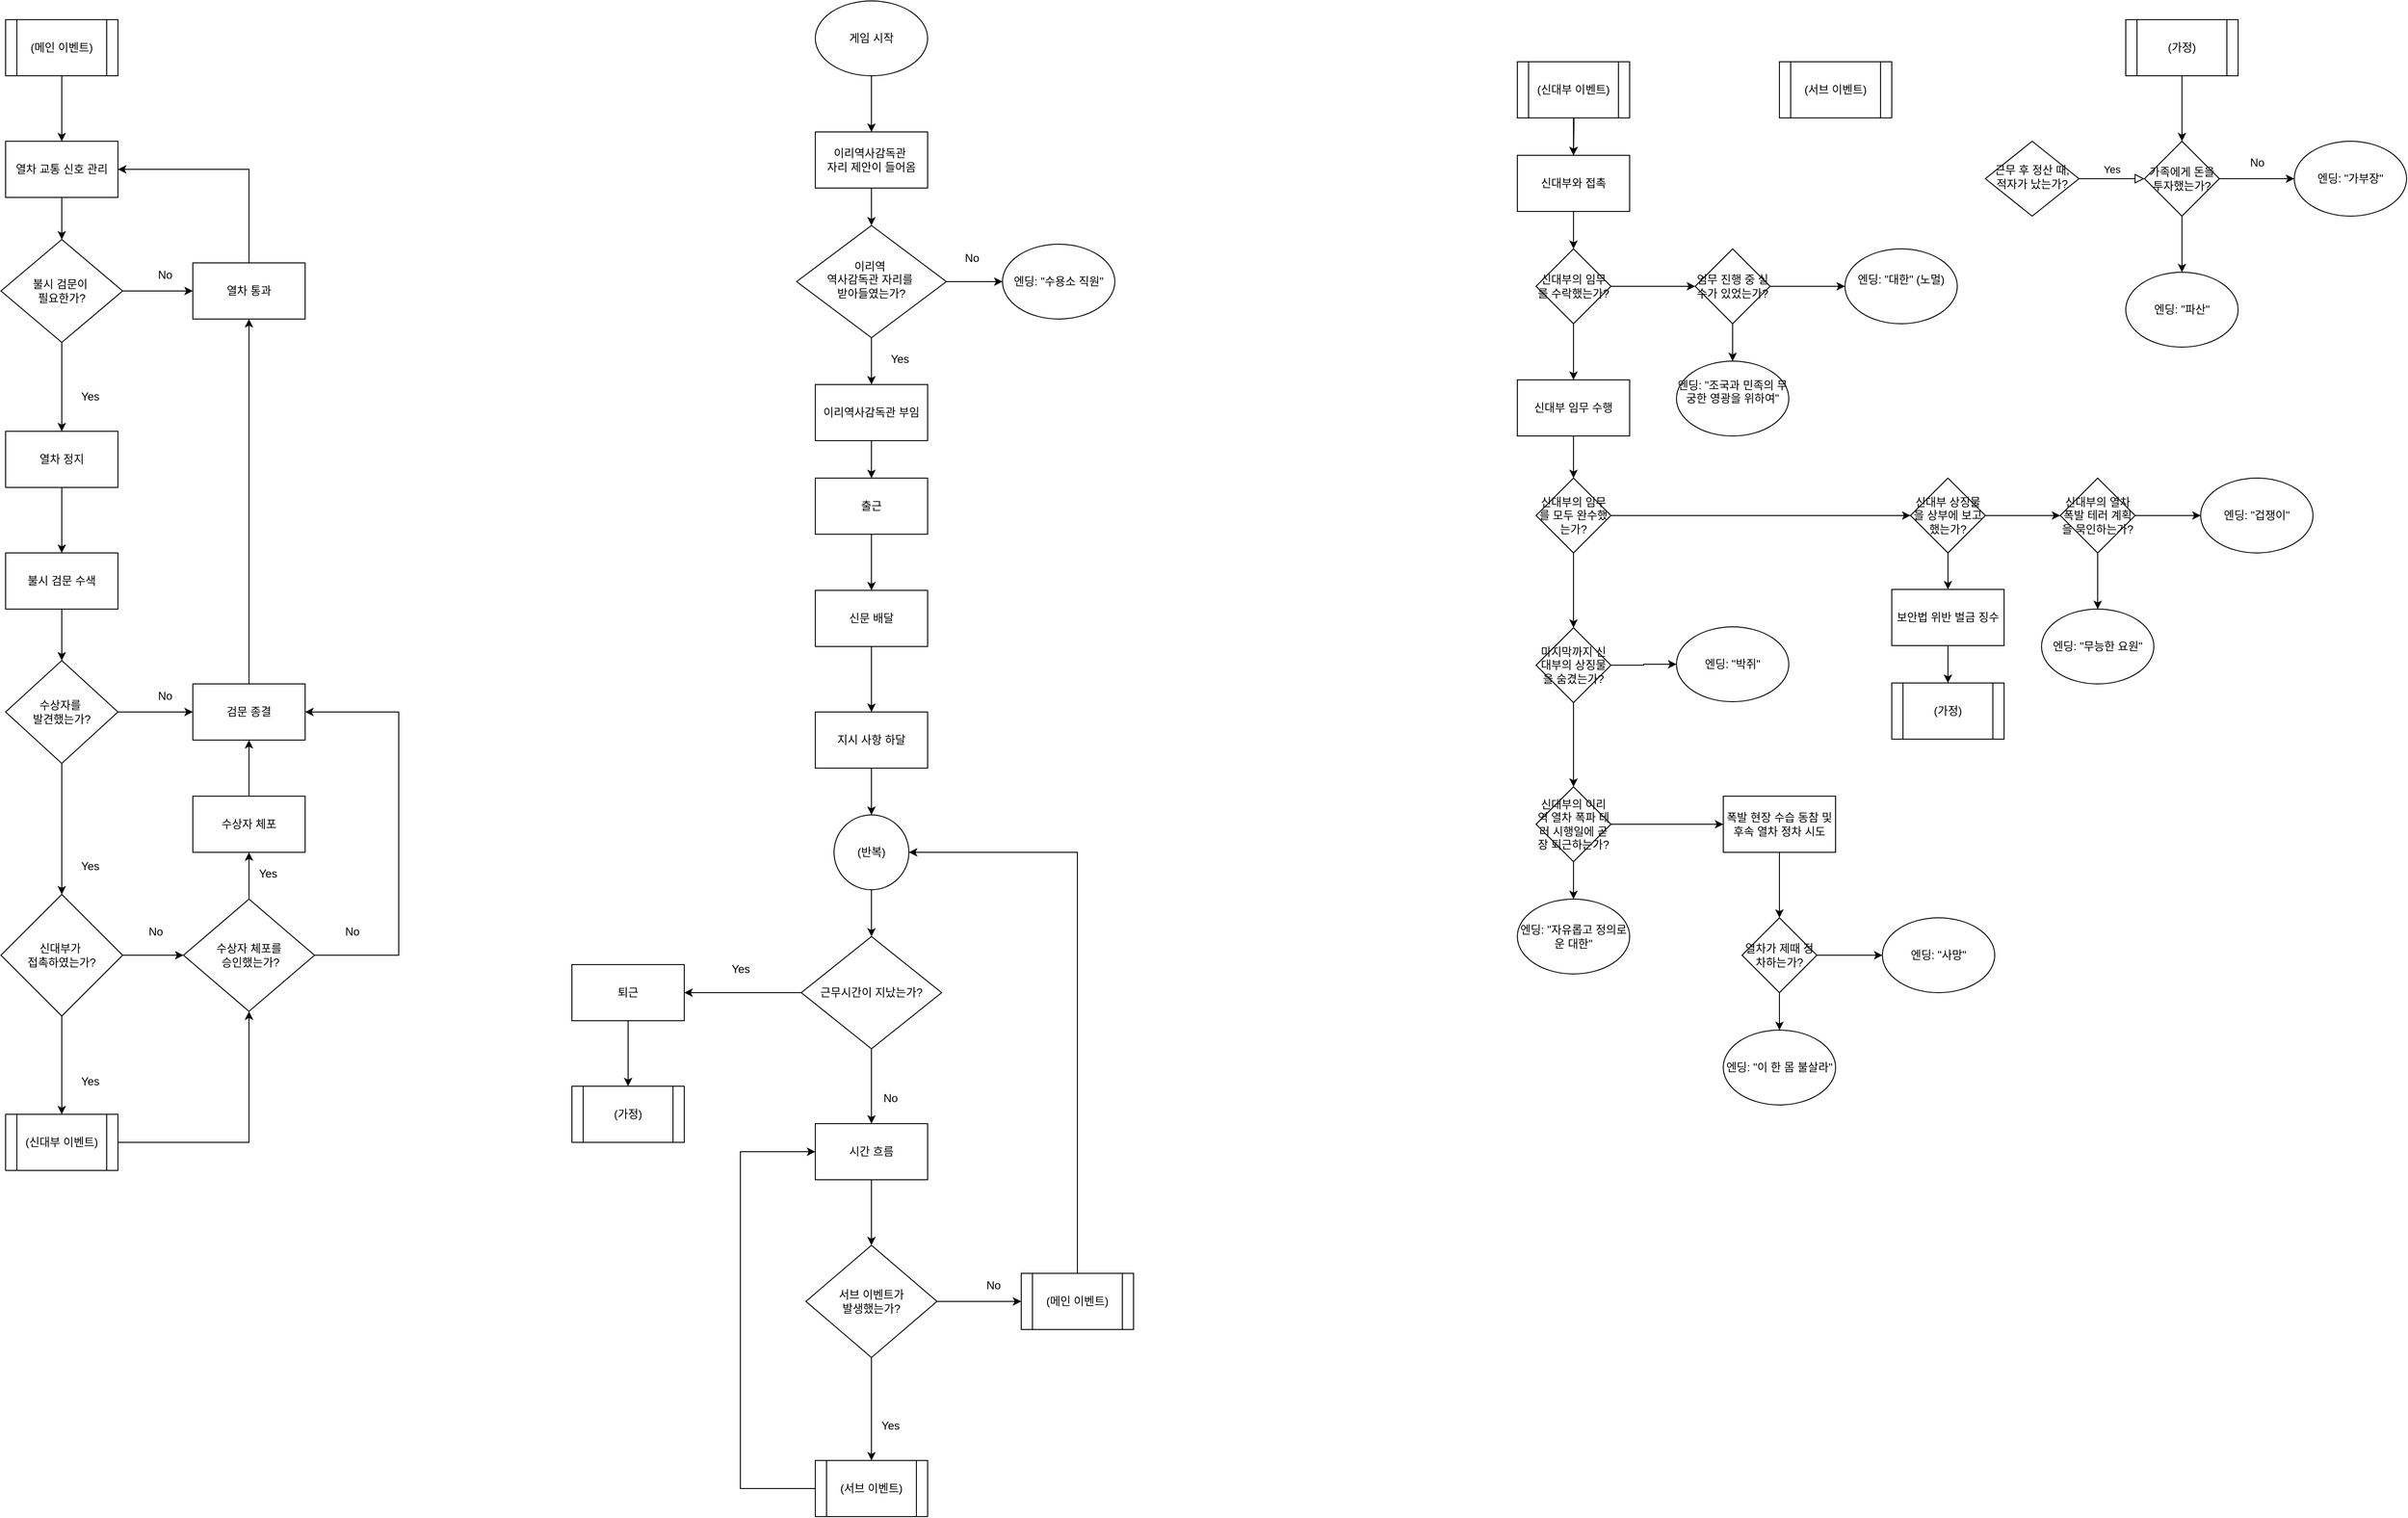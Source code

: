 <mxfile version="24.7.17">
  <diagram id="C5RBs43oDa-KdzZeNtuy" name="Page-1">
    <mxGraphModel dx="3728" dy="836" grid="1" gridSize="10" guides="1" tooltips="1" connect="1" arrows="1" fold="1" page="1" pageScale="1" pageWidth="827" pageHeight="1169" math="0" shadow="0">
      <root>
        <mxCell id="WIyWlLk6GJQsqaUBKTNV-0" />
        <mxCell id="WIyWlLk6GJQsqaUBKTNV-1" parent="WIyWlLk6GJQsqaUBKTNV-0" />
        <mxCell id="WIyWlLk6GJQsqaUBKTNV-9" value="Yes" style="edgeStyle=orthogonalEdgeStyle;rounded=0;html=1;jettySize=auto;orthogonalLoop=1;fontSize=11;endArrow=block;endFill=0;endSize=8;strokeWidth=1;shadow=0;labelBackgroundColor=none;entryX=0;entryY=0.5;entryDx=0;entryDy=0;" parent="WIyWlLk6GJQsqaUBKTNV-1" source="WIyWlLk6GJQsqaUBKTNV-10" target="xpAPB1XYYAG37ajHW2r_-0" edge="1">
          <mxGeometry y="10" relative="1" as="geometry">
            <mxPoint as="offset" />
            <mxPoint x="850" y="190" as="targetPoint" />
          </mxGeometry>
        </mxCell>
        <mxCell id="WIyWlLk6GJQsqaUBKTNV-10" value="근무 후 정산 때, 적자가 났는가?" style="rhombus;whiteSpace=wrap;html=1;shadow=0;fontFamily=Helvetica;fontSize=12;align=center;strokeWidth=1;spacing=6;spacingTop=-4;" parent="WIyWlLk6GJQsqaUBKTNV-1" vertex="1">
          <mxGeometry x="690" y="150" width="100" height="80" as="geometry" />
        </mxCell>
        <mxCell id="xpAPB1XYYAG37ajHW2r_-3" style="edgeStyle=orthogonalEdgeStyle;rounded=0;orthogonalLoop=1;jettySize=auto;html=1;exitX=1;exitY=0.5;exitDx=0;exitDy=0;" parent="WIyWlLk6GJQsqaUBKTNV-1" source="xpAPB1XYYAG37ajHW2r_-0" edge="1">
          <mxGeometry relative="1" as="geometry">
            <mxPoint x="1020" y="190" as="targetPoint" />
          </mxGeometry>
        </mxCell>
        <mxCell id="xpAPB1XYYAG37ajHW2r_-12" style="edgeStyle=orthogonalEdgeStyle;rounded=0;orthogonalLoop=1;jettySize=auto;html=1;exitX=0.5;exitY=1;exitDx=0;exitDy=0;entryX=0.5;entryY=0;entryDx=0;entryDy=0;" parent="WIyWlLk6GJQsqaUBKTNV-1" source="xpAPB1XYYAG37ajHW2r_-0" edge="1">
          <mxGeometry relative="1" as="geometry">
            <mxPoint x="900" y="290" as="targetPoint" />
          </mxGeometry>
        </mxCell>
        <mxCell id="xpAPB1XYYAG37ajHW2r_-0" value="&lt;div&gt;가족에게 돈을 투자했는가?&lt;/div&gt;" style="rhombus;whiteSpace=wrap;html=1;" parent="WIyWlLk6GJQsqaUBKTNV-1" vertex="1">
          <mxGeometry x="860" y="150" width="80" height="80" as="geometry" />
        </mxCell>
        <mxCell id="xpAPB1XYYAG37ajHW2r_-4" value="No" style="text;html=1;align=center;verticalAlign=middle;resizable=0;points=[];autosize=1;strokeColor=none;fillColor=none;" parent="WIyWlLk6GJQsqaUBKTNV-1" vertex="1">
          <mxGeometry x="960" y="158" width="40" height="30" as="geometry" />
        </mxCell>
        <mxCell id="xpAPB1XYYAG37ajHW2r_-126" value="" style="edgeStyle=orthogonalEdgeStyle;rounded=0;orthogonalLoop=1;jettySize=auto;html=1;" parent="WIyWlLk6GJQsqaUBKTNV-1" source="xpAPB1XYYAG37ajHW2r_-9" target="xpAPB1XYYAG37ajHW2r_-66" edge="1">
          <mxGeometry relative="1" as="geometry" />
        </mxCell>
        <mxCell id="xpAPB1XYYAG37ajHW2r_-9" value="게임 시작" style="ellipse;whiteSpace=wrap;html=1;" parent="WIyWlLk6GJQsqaUBKTNV-1" vertex="1">
          <mxGeometry x="-560" width="120" height="80" as="geometry" />
        </mxCell>
        <mxCell id="xpAPB1XYYAG37ajHW2r_-57" value="엔딩: &quot;파산&quot;" style="ellipse;whiteSpace=wrap;html=1;" parent="WIyWlLk6GJQsqaUBKTNV-1" vertex="1">
          <mxGeometry x="840" y="290" width="120" height="80" as="geometry" />
        </mxCell>
        <mxCell id="xpAPB1XYYAG37ajHW2r_-58" value="엔딩: &quot;가부장&quot;" style="ellipse;whiteSpace=wrap;html=1;" parent="WIyWlLk6GJQsqaUBKTNV-1" vertex="1">
          <mxGeometry x="1020" y="150" width="120" height="80" as="geometry" />
        </mxCell>
        <mxCell id="xpAPB1XYYAG37ajHW2r_-71" value="" style="edgeStyle=orthogonalEdgeStyle;rounded=0;orthogonalLoop=1;jettySize=auto;html=1;" parent="WIyWlLk6GJQsqaUBKTNV-1" source="xpAPB1XYYAG37ajHW2r_-66" target="xpAPB1XYYAG37ajHW2r_-68" edge="1">
          <mxGeometry relative="1" as="geometry" />
        </mxCell>
        <mxCell id="xpAPB1XYYAG37ajHW2r_-66" value="&lt;div&gt;이리역사감독관&amp;nbsp;&lt;/div&gt;&lt;div&gt;자리 제안이 들어옴&lt;/div&gt;" style="rounded=0;whiteSpace=wrap;html=1;" parent="WIyWlLk6GJQsqaUBKTNV-1" vertex="1">
          <mxGeometry x="-560" y="140" width="120" height="60" as="geometry" />
        </mxCell>
        <mxCell id="xpAPB1XYYAG37ajHW2r_-131" value="" style="edgeStyle=orthogonalEdgeStyle;rounded=0;orthogonalLoop=1;jettySize=auto;html=1;" parent="WIyWlLk6GJQsqaUBKTNV-1" source="xpAPB1XYYAG37ajHW2r_-67" target="xpAPB1XYYAG37ajHW2r_-130" edge="1">
          <mxGeometry relative="1" as="geometry" />
        </mxCell>
        <mxCell id="xpAPB1XYYAG37ajHW2r_-67" value="이리역사감독관 부임" style="rounded=0;whiteSpace=wrap;html=1;" parent="WIyWlLk6GJQsqaUBKTNV-1" vertex="1">
          <mxGeometry x="-560" y="410" width="120" height="60" as="geometry" />
        </mxCell>
        <mxCell id="xpAPB1XYYAG37ajHW2r_-70" value="" style="edgeStyle=orthogonalEdgeStyle;rounded=0;orthogonalLoop=1;jettySize=auto;html=1;" parent="WIyWlLk6GJQsqaUBKTNV-1" source="xpAPB1XYYAG37ajHW2r_-68" target="xpAPB1XYYAG37ajHW2r_-67" edge="1">
          <mxGeometry relative="1" as="geometry" />
        </mxCell>
        <mxCell id="xpAPB1XYYAG37ajHW2r_-72" value="" style="edgeStyle=orthogonalEdgeStyle;rounded=0;orthogonalLoop=1;jettySize=auto;html=1;" parent="WIyWlLk6GJQsqaUBKTNV-1" source="xpAPB1XYYAG37ajHW2r_-68" target="xpAPB1XYYAG37ajHW2r_-69" edge="1">
          <mxGeometry relative="1" as="geometry" />
        </mxCell>
        <mxCell id="xpAPB1XYYAG37ajHW2r_-68" value="&lt;div&gt;이리역&amp;nbsp;&lt;/div&gt;&lt;div&gt;역사감독관 자리를&amp;nbsp;&lt;/div&gt;&lt;div&gt;받아들였는가?&lt;/div&gt;" style="rhombus;whiteSpace=wrap;html=1;shadow=0;fontFamily=Helvetica;fontSize=12;align=center;strokeWidth=1;spacing=6;spacingTop=-4;" parent="WIyWlLk6GJQsqaUBKTNV-1" vertex="1">
          <mxGeometry x="-580" y="240" width="160" height="120" as="geometry" />
        </mxCell>
        <mxCell id="xpAPB1XYYAG37ajHW2r_-69" value="엔딩: &quot;수용소 직원&quot;" style="ellipse;whiteSpace=wrap;html=1;" parent="WIyWlLk6GJQsqaUBKTNV-1" vertex="1">
          <mxGeometry x="-360" y="260" width="120" height="80" as="geometry" />
        </mxCell>
        <mxCell id="xpAPB1XYYAG37ajHW2r_-79" value="" style="edgeStyle=orthogonalEdgeStyle;rounded=0;orthogonalLoop=1;jettySize=auto;html=1;" parent="WIyWlLk6GJQsqaUBKTNV-1" source="xpAPB1XYYAG37ajHW2r_-73" target="xpAPB1XYYAG37ajHW2r_-78" edge="1">
          <mxGeometry relative="1" as="geometry" />
        </mxCell>
        <mxCell id="xpAPB1XYYAG37ajHW2r_-73" value="신대부와 접촉" style="rounded=0;whiteSpace=wrap;html=1;" parent="WIyWlLk6GJQsqaUBKTNV-1" vertex="1">
          <mxGeometry x="190" y="165" width="120" height="60" as="geometry" />
        </mxCell>
        <mxCell id="xpAPB1XYYAG37ajHW2r_-81" value="" style="edgeStyle=orthogonalEdgeStyle;rounded=0;orthogonalLoop=1;jettySize=auto;html=1;" parent="WIyWlLk6GJQsqaUBKTNV-1" source="xpAPB1XYYAG37ajHW2r_-78" target="xpAPB1XYYAG37ajHW2r_-80" edge="1">
          <mxGeometry relative="1" as="geometry" />
        </mxCell>
        <mxCell id="xpAPB1XYYAG37ajHW2r_-88" value="" style="edgeStyle=orthogonalEdgeStyle;rounded=0;orthogonalLoop=1;jettySize=auto;html=1;" parent="WIyWlLk6GJQsqaUBKTNV-1" source="xpAPB1XYYAG37ajHW2r_-78" target="xpAPB1XYYAG37ajHW2r_-87" edge="1">
          <mxGeometry relative="1" as="geometry" />
        </mxCell>
        <mxCell id="xpAPB1XYYAG37ajHW2r_-78" value="신대부의 임무를 수락했는가?" style="rhombus;whiteSpace=wrap;html=1;rounded=0;" parent="WIyWlLk6GJQsqaUBKTNV-1" vertex="1">
          <mxGeometry x="210" y="265" width="80" height="80" as="geometry" />
        </mxCell>
        <mxCell id="xpAPB1XYYAG37ajHW2r_-84" value="" style="edgeStyle=orthogonalEdgeStyle;rounded=0;orthogonalLoop=1;jettySize=auto;html=1;" parent="WIyWlLk6GJQsqaUBKTNV-1" source="xpAPB1XYYAG37ajHW2r_-80" target="xpAPB1XYYAG37ajHW2r_-83" edge="1">
          <mxGeometry relative="1" as="geometry" />
        </mxCell>
        <mxCell id="xpAPB1XYYAG37ajHW2r_-85" value="" style="edgeStyle=orthogonalEdgeStyle;rounded=0;orthogonalLoop=1;jettySize=auto;html=1;" parent="WIyWlLk6GJQsqaUBKTNV-1" source="xpAPB1XYYAG37ajHW2r_-80" target="xpAPB1XYYAG37ajHW2r_-82" edge="1">
          <mxGeometry relative="1" as="geometry" />
        </mxCell>
        <mxCell id="xpAPB1XYYAG37ajHW2r_-80" value="엄무 진행 중 실수가 있었는가?" style="rhombus;whiteSpace=wrap;html=1;" parent="WIyWlLk6GJQsqaUBKTNV-1" vertex="1">
          <mxGeometry x="380" y="265" width="80" height="80" as="geometry" />
        </mxCell>
        <mxCell id="xpAPB1XYYAG37ajHW2r_-82" value="&#xa;엔딩: &quot;조국과 민족의 무궁한 영광을 위하여&quot;&#xa;&#xa;" style="ellipse;whiteSpace=wrap;html=1;" parent="WIyWlLk6GJQsqaUBKTNV-1" vertex="1">
          <mxGeometry x="360" y="385" width="120" height="80" as="geometry" />
        </mxCell>
        <mxCell id="xpAPB1XYYAG37ajHW2r_-83" value="&#xa;엔딩: &quot;대한&quot; (노멀)&#xa;&#xa;" style="ellipse;whiteSpace=wrap;html=1;" parent="WIyWlLk6GJQsqaUBKTNV-1" vertex="1">
          <mxGeometry x="540" y="265" width="120" height="80" as="geometry" />
        </mxCell>
        <mxCell id="xpAPB1XYYAG37ajHW2r_-92" value="" style="edgeStyle=orthogonalEdgeStyle;rounded=0;orthogonalLoop=1;jettySize=auto;html=1;" parent="WIyWlLk6GJQsqaUBKTNV-1" source="xpAPB1XYYAG37ajHW2r_-87" target="xpAPB1XYYAG37ajHW2r_-90" edge="1">
          <mxGeometry relative="1" as="geometry" />
        </mxCell>
        <mxCell id="xpAPB1XYYAG37ajHW2r_-87" value="신대부 임무 수행" style="rounded=0;whiteSpace=wrap;html=1;" parent="WIyWlLk6GJQsqaUBKTNV-1" vertex="1">
          <mxGeometry x="190" y="405" width="120" height="60" as="geometry" />
        </mxCell>
        <mxCell id="xpAPB1XYYAG37ajHW2r_-94" value="" style="edgeStyle=orthogonalEdgeStyle;rounded=0;orthogonalLoop=1;jettySize=auto;html=1;" parent="WIyWlLk6GJQsqaUBKTNV-1" source="xpAPB1XYYAG37ajHW2r_-90" target="xpAPB1XYYAG37ajHW2r_-93" edge="1">
          <mxGeometry relative="1" as="geometry" />
        </mxCell>
        <mxCell id="xpAPB1XYYAG37ajHW2r_-111" value="" style="edgeStyle=orthogonalEdgeStyle;rounded=0;orthogonalLoop=1;jettySize=auto;html=1;" parent="WIyWlLk6GJQsqaUBKTNV-1" source="xpAPB1XYYAG37ajHW2r_-90" target="xpAPB1XYYAG37ajHW2r_-97" edge="1">
          <mxGeometry relative="1" as="geometry" />
        </mxCell>
        <mxCell id="xpAPB1XYYAG37ajHW2r_-90" value="&lt;div&gt;신대부의 임무를 모두 완수했는가?&lt;/div&gt;" style="rhombus;whiteSpace=wrap;html=1;" parent="WIyWlLk6GJQsqaUBKTNV-1" vertex="1">
          <mxGeometry x="210" y="510" width="80" height="80" as="geometry" />
        </mxCell>
        <mxCell id="xpAPB1XYYAG37ajHW2r_-100" value="" style="edgeStyle=orthogonalEdgeStyle;rounded=0;orthogonalLoop=1;jettySize=auto;html=1;" parent="WIyWlLk6GJQsqaUBKTNV-1" source="xpAPB1XYYAG37ajHW2r_-93" target="xpAPB1XYYAG37ajHW2r_-99" edge="1">
          <mxGeometry relative="1" as="geometry" />
        </mxCell>
        <mxCell id="xpAPB1XYYAG37ajHW2r_-125" value="" style="edgeStyle=orthogonalEdgeStyle;rounded=0;orthogonalLoop=1;jettySize=auto;html=1;" parent="WIyWlLk6GJQsqaUBKTNV-1" source="xpAPB1XYYAG37ajHW2r_-93" target="xpAPB1XYYAG37ajHW2r_-124" edge="1">
          <mxGeometry relative="1" as="geometry" />
        </mxCell>
        <mxCell id="xpAPB1XYYAG37ajHW2r_-93" value="마지막까지 신대부의 상징물을 숨겼는가?" style="rhombus;whiteSpace=wrap;html=1;" parent="WIyWlLk6GJQsqaUBKTNV-1" vertex="1">
          <mxGeometry x="210" y="670" width="80" height="80" as="geometry" />
        </mxCell>
        <mxCell id="xpAPB1XYYAG37ajHW2r_-113" value="" style="edgeStyle=orthogonalEdgeStyle;rounded=0;orthogonalLoop=1;jettySize=auto;html=1;" parent="WIyWlLk6GJQsqaUBKTNV-1" source="xpAPB1XYYAG37ajHW2r_-97" target="xpAPB1XYYAG37ajHW2r_-112" edge="1">
          <mxGeometry relative="1" as="geometry" />
        </mxCell>
        <mxCell id="xpAPB1XYYAG37ajHW2r_-119" value="" style="edgeStyle=orthogonalEdgeStyle;rounded=0;orthogonalLoop=1;jettySize=auto;html=1;" parent="WIyWlLk6GJQsqaUBKTNV-1" source="xpAPB1XYYAG37ajHW2r_-97" target="xpAPB1XYYAG37ajHW2r_-118" edge="1">
          <mxGeometry relative="1" as="geometry" />
        </mxCell>
        <mxCell id="xpAPB1XYYAG37ajHW2r_-97" value="신대부 상징물을 상부에 보고했는가?" style="rhombus;whiteSpace=wrap;html=1;" parent="WIyWlLk6GJQsqaUBKTNV-1" vertex="1">
          <mxGeometry x="610" y="510" width="80" height="80" as="geometry" />
        </mxCell>
        <mxCell id="xpAPB1XYYAG37ajHW2r_-102" value="" style="edgeStyle=orthogonalEdgeStyle;rounded=0;orthogonalLoop=1;jettySize=auto;html=1;" parent="WIyWlLk6GJQsqaUBKTNV-1" source="xpAPB1XYYAG37ajHW2r_-99" target="xpAPB1XYYAG37ajHW2r_-101" edge="1">
          <mxGeometry relative="1" as="geometry" />
        </mxCell>
        <mxCell id="xpAPB1XYYAG37ajHW2r_-104" value="" style="edgeStyle=orthogonalEdgeStyle;rounded=0;orthogonalLoop=1;jettySize=auto;html=1;" parent="WIyWlLk6GJQsqaUBKTNV-1" source="xpAPB1XYYAG37ajHW2r_-99" target="xpAPB1XYYAG37ajHW2r_-103" edge="1">
          <mxGeometry relative="1" as="geometry" />
        </mxCell>
        <mxCell id="xpAPB1XYYAG37ajHW2r_-99" value="신대부의 이리역 열차 폭파 테러 시행일에 곧장 퇴근하는가?" style="rhombus;whiteSpace=wrap;html=1;" parent="WIyWlLk6GJQsqaUBKTNV-1" vertex="1">
          <mxGeometry x="210" y="840" width="80" height="80" as="geometry" />
        </mxCell>
        <mxCell id="xpAPB1XYYAG37ajHW2r_-101" value="엔딩: &quot;자유롭고 정의로운 대한&quot;" style="ellipse;whiteSpace=wrap;html=1;" parent="WIyWlLk6GJQsqaUBKTNV-1" vertex="1">
          <mxGeometry x="190" y="960" width="120" height="80" as="geometry" />
        </mxCell>
        <mxCell id="xpAPB1XYYAG37ajHW2r_-106" value="" style="edgeStyle=orthogonalEdgeStyle;rounded=0;orthogonalLoop=1;jettySize=auto;html=1;" parent="WIyWlLk6GJQsqaUBKTNV-1" source="xpAPB1XYYAG37ajHW2r_-103" target="xpAPB1XYYAG37ajHW2r_-105" edge="1">
          <mxGeometry relative="1" as="geometry" />
        </mxCell>
        <mxCell id="xpAPB1XYYAG37ajHW2r_-103" value="폭발 현장 수습 동참 및 후속 열차 정차 시도" style="whiteSpace=wrap;html=1;" parent="WIyWlLk6GJQsqaUBKTNV-1" vertex="1">
          <mxGeometry x="410" y="850" width="120" height="60" as="geometry" />
        </mxCell>
        <mxCell id="xpAPB1XYYAG37ajHW2r_-108" value="" style="edgeStyle=orthogonalEdgeStyle;rounded=0;orthogonalLoop=1;jettySize=auto;html=1;" parent="WIyWlLk6GJQsqaUBKTNV-1" source="xpAPB1XYYAG37ajHW2r_-105" target="xpAPB1XYYAG37ajHW2r_-107" edge="1">
          <mxGeometry relative="1" as="geometry" />
        </mxCell>
        <mxCell id="xpAPB1XYYAG37ajHW2r_-110" value="" style="edgeStyle=orthogonalEdgeStyle;rounded=0;orthogonalLoop=1;jettySize=auto;html=1;" parent="WIyWlLk6GJQsqaUBKTNV-1" source="xpAPB1XYYAG37ajHW2r_-105" target="xpAPB1XYYAG37ajHW2r_-109" edge="1">
          <mxGeometry relative="1" as="geometry" />
        </mxCell>
        <mxCell id="xpAPB1XYYAG37ajHW2r_-105" value="열차가 제때 정차하는가?" style="rhombus;whiteSpace=wrap;html=1;" parent="WIyWlLk6GJQsqaUBKTNV-1" vertex="1">
          <mxGeometry x="430" y="980" width="80" height="80" as="geometry" />
        </mxCell>
        <mxCell id="xpAPB1XYYAG37ajHW2r_-107" value="엔딩: &quot;이 한 몸 불살라&quot;" style="ellipse;whiteSpace=wrap;html=1;" parent="WIyWlLk6GJQsqaUBKTNV-1" vertex="1">
          <mxGeometry x="410" y="1100" width="120" height="80" as="geometry" />
        </mxCell>
        <mxCell id="xpAPB1XYYAG37ajHW2r_-109" value="엔딩: &quot;사망&quot;" style="ellipse;whiteSpace=wrap;html=1;" parent="WIyWlLk6GJQsqaUBKTNV-1" vertex="1">
          <mxGeometry x="580" y="980" width="120" height="80" as="geometry" />
        </mxCell>
        <mxCell id="xpAPB1XYYAG37ajHW2r_-115" value="" style="edgeStyle=orthogonalEdgeStyle;rounded=0;orthogonalLoop=1;jettySize=auto;html=1;" parent="WIyWlLk6GJQsqaUBKTNV-1" source="xpAPB1XYYAG37ajHW2r_-112" target="xpAPB1XYYAG37ajHW2r_-114" edge="1">
          <mxGeometry relative="1" as="geometry" />
        </mxCell>
        <mxCell id="lmIBSXrSa7h9T7CSioTr-1" style="edgeStyle=orthogonalEdgeStyle;rounded=0;orthogonalLoop=1;jettySize=auto;html=1;exitX=1;exitY=0.5;exitDx=0;exitDy=0;" edge="1" parent="WIyWlLk6GJQsqaUBKTNV-1" source="xpAPB1XYYAG37ajHW2r_-112" target="xpAPB1XYYAG37ajHW2r_-116">
          <mxGeometry relative="1" as="geometry" />
        </mxCell>
        <mxCell id="xpAPB1XYYAG37ajHW2r_-112" value="신대부의 열차 폭발 테러 계획을 묵인하는가?" style="rhombus;whiteSpace=wrap;html=1;" parent="WIyWlLk6GJQsqaUBKTNV-1" vertex="1">
          <mxGeometry x="770" y="510" width="80" height="80" as="geometry" />
        </mxCell>
        <mxCell id="xpAPB1XYYAG37ajHW2r_-114" value="엔딩: &quot;무능한 요원&quot;" style="ellipse;whiteSpace=wrap;html=1;" parent="WIyWlLk6GJQsqaUBKTNV-1" vertex="1">
          <mxGeometry x="750" y="650" width="120" height="80" as="geometry" />
        </mxCell>
        <mxCell id="xpAPB1XYYAG37ajHW2r_-116" value="엔딩: &quot;겁쟁이&quot;" style="ellipse;whiteSpace=wrap;html=1;" parent="WIyWlLk6GJQsqaUBKTNV-1" vertex="1">
          <mxGeometry x="920" y="510" width="120" height="80" as="geometry" />
        </mxCell>
        <mxCell id="xpAPB1XYYAG37ajHW2r_-121" value="" style="edgeStyle=orthogonalEdgeStyle;rounded=0;orthogonalLoop=1;jettySize=auto;html=1;" parent="WIyWlLk6GJQsqaUBKTNV-1" source="xpAPB1XYYAG37ajHW2r_-118" target="xpAPB1XYYAG37ajHW2r_-120" edge="1">
          <mxGeometry relative="1" as="geometry" />
        </mxCell>
        <mxCell id="xpAPB1XYYAG37ajHW2r_-118" value="보안법 위반 벌금 징수" style="whiteSpace=wrap;html=1;" parent="WIyWlLk6GJQsqaUBKTNV-1" vertex="1">
          <mxGeometry x="590" y="629" width="120" height="60" as="geometry" />
        </mxCell>
        <mxCell id="xpAPB1XYYAG37ajHW2r_-120" value="(가정)" style="shape=process;whiteSpace=wrap;html=1;backgroundOutline=1;" parent="WIyWlLk6GJQsqaUBKTNV-1" vertex="1">
          <mxGeometry x="590" y="729" width="120" height="60" as="geometry" />
        </mxCell>
        <mxCell id="xpAPB1XYYAG37ajHW2r_-124" value="엔딩: &quot;박쥐&quot;" style="ellipse;whiteSpace=wrap;html=1;" parent="WIyWlLk6GJQsqaUBKTNV-1" vertex="1">
          <mxGeometry x="360" y="669" width="120" height="80" as="geometry" />
        </mxCell>
        <mxCell id="xpAPB1XYYAG37ajHW2r_-128" value="" style="edgeStyle=orthogonalEdgeStyle;rounded=0;orthogonalLoop=1;jettySize=auto;html=1;" parent="WIyWlLk6GJQsqaUBKTNV-1" source="xpAPB1XYYAG37ajHW2r_-127" target="xpAPB1XYYAG37ajHW2r_-0" edge="1">
          <mxGeometry relative="1" as="geometry" />
        </mxCell>
        <mxCell id="xpAPB1XYYAG37ajHW2r_-127" value="(가정)" style="shape=process;whiteSpace=wrap;html=1;backgroundOutline=1;" parent="WIyWlLk6GJQsqaUBKTNV-1" vertex="1">
          <mxGeometry x="840" y="20" width="120" height="60" as="geometry" />
        </mxCell>
        <mxCell id="xpAPB1XYYAG37ajHW2r_-167" value="" style="edgeStyle=orthogonalEdgeStyle;rounded=0;orthogonalLoop=1;jettySize=auto;html=1;" parent="WIyWlLk6GJQsqaUBKTNV-1" source="xpAPB1XYYAG37ajHW2r_-130" target="xpAPB1XYYAG37ajHW2r_-134" edge="1">
          <mxGeometry relative="1" as="geometry" />
        </mxCell>
        <mxCell id="xpAPB1XYYAG37ajHW2r_-130" value="출근" style="whiteSpace=wrap;html=1;rounded=0;" parent="WIyWlLk6GJQsqaUBKTNV-1" vertex="1">
          <mxGeometry x="-560" y="510" width="120" height="60" as="geometry" />
        </mxCell>
        <mxCell id="xpAPB1XYYAG37ajHW2r_-166" value="" style="edgeStyle=orthogonalEdgeStyle;rounded=0;orthogonalLoop=1;jettySize=auto;html=1;" parent="WIyWlLk6GJQsqaUBKTNV-1" source="xpAPB1XYYAG37ajHW2r_-134" target="xpAPB1XYYAG37ajHW2r_-136" edge="1">
          <mxGeometry relative="1" as="geometry" />
        </mxCell>
        <mxCell id="xpAPB1XYYAG37ajHW2r_-134" value="신문 배달" style="whiteSpace=wrap;html=1;rounded=0;" parent="WIyWlLk6GJQsqaUBKTNV-1" vertex="1">
          <mxGeometry x="-560" y="630" width="120" height="60" as="geometry" />
        </mxCell>
        <mxCell id="xpAPB1XYYAG37ajHW2r_-212" value="" style="edgeStyle=orthogonalEdgeStyle;rounded=0;orthogonalLoop=1;jettySize=auto;html=1;" parent="WIyWlLk6GJQsqaUBKTNV-1" source="xpAPB1XYYAG37ajHW2r_-136" target="xpAPB1XYYAG37ajHW2r_-192" edge="1">
          <mxGeometry relative="1" as="geometry" />
        </mxCell>
        <mxCell id="xpAPB1XYYAG37ajHW2r_-136" value="지시 사항 하달" style="whiteSpace=wrap;html=1;rounded=0;" parent="WIyWlLk6GJQsqaUBKTNV-1" vertex="1">
          <mxGeometry x="-560" y="760" width="120" height="60" as="geometry" />
        </mxCell>
        <mxCell id="xpAPB1XYYAG37ajHW2r_-158" value="" style="edgeStyle=orthogonalEdgeStyle;rounded=0;orthogonalLoop=1;jettySize=auto;html=1;" parent="WIyWlLk6GJQsqaUBKTNV-1" source="xpAPB1XYYAG37ajHW2r_-154" target="xpAPB1XYYAG37ajHW2r_-157" edge="1">
          <mxGeometry relative="1" as="geometry" />
        </mxCell>
        <mxCell id="xpAPB1XYYAG37ajHW2r_-154" value="퇴근" style="whiteSpace=wrap;html=1;rounded=0;" parent="WIyWlLk6GJQsqaUBKTNV-1" vertex="1">
          <mxGeometry x="-820" y="1030" width="120" height="60" as="geometry" />
        </mxCell>
        <mxCell id="xpAPB1XYYAG37ajHW2r_-157" value="(가정)" style="shape=process;whiteSpace=wrap;html=1;backgroundOutline=1;" parent="WIyWlLk6GJQsqaUBKTNV-1" vertex="1">
          <mxGeometry x="-820" y="1160" width="120" height="60" as="geometry" />
        </mxCell>
        <mxCell id="xpAPB1XYYAG37ajHW2r_-183" value="" style="edgeStyle=orthogonalEdgeStyle;rounded=0;orthogonalLoop=1;jettySize=auto;html=1;" parent="WIyWlLk6GJQsqaUBKTNV-1" source="xpAPB1XYYAG37ajHW2r_-178" target="xpAPB1XYYAG37ajHW2r_-182" edge="1">
          <mxGeometry relative="1" as="geometry" />
        </mxCell>
        <mxCell id="xpAPB1XYYAG37ajHW2r_-178" value="불시 검문 수색" style="whiteSpace=wrap;html=1;rounded=0;" parent="WIyWlLk6GJQsqaUBKTNV-1" vertex="1">
          <mxGeometry x="-1425" y="590" width="120" height="60" as="geometry" />
        </mxCell>
        <mxCell id="xpAPB1XYYAG37ajHW2r_-187" value="" style="edgeStyle=orthogonalEdgeStyle;rounded=0;orthogonalLoop=1;jettySize=auto;html=1;" parent="WIyWlLk6GJQsqaUBKTNV-1" source="xpAPB1XYYAG37ajHW2r_-182" target="xpAPB1XYYAG37ajHW2r_-186" edge="1">
          <mxGeometry relative="1" as="geometry" />
        </mxCell>
        <mxCell id="xpAPB1XYYAG37ajHW2r_-298" value="" style="edgeStyle=orthogonalEdgeStyle;rounded=0;orthogonalLoop=1;jettySize=auto;html=1;" parent="WIyWlLk6GJQsqaUBKTNV-1" source="xpAPB1XYYAG37ajHW2r_-182" target="xpAPB1XYYAG37ajHW2r_-285" edge="1">
          <mxGeometry relative="1" as="geometry" />
        </mxCell>
        <mxCell id="xpAPB1XYYAG37ajHW2r_-182" value="&lt;div&gt;수상자를&amp;nbsp;&lt;/div&gt;&lt;div&gt;발견했는가?&lt;/div&gt;" style="rhombus;whiteSpace=wrap;html=1;rounded=0;" parent="WIyWlLk6GJQsqaUBKTNV-1" vertex="1">
          <mxGeometry x="-1425" y="705" width="120" height="110" as="geometry" />
        </mxCell>
        <mxCell id="xpAPB1XYYAG37ajHW2r_-208" style="edgeStyle=orthogonalEdgeStyle;rounded=0;orthogonalLoop=1;jettySize=auto;html=1;exitX=0.5;exitY=0;exitDx=0;exitDy=0;entryX=0.5;entryY=1;entryDx=0;entryDy=0;" parent="WIyWlLk6GJQsqaUBKTNV-1" source="xpAPB1XYYAG37ajHW2r_-186" target="xpAPB1XYYAG37ajHW2r_-206" edge="1">
          <mxGeometry relative="1" as="geometry" />
        </mxCell>
        <mxCell id="xpAPB1XYYAG37ajHW2r_-186" value="검문 종결" style="whiteSpace=wrap;html=1;rounded=0;" parent="WIyWlLk6GJQsqaUBKTNV-1" vertex="1">
          <mxGeometry x="-1225" y="730" width="120" height="60" as="geometry" />
        </mxCell>
        <mxCell id="xpAPB1XYYAG37ajHW2r_-245" value="" style="edgeStyle=orthogonalEdgeStyle;rounded=0;orthogonalLoop=1;jettySize=auto;html=1;" parent="WIyWlLk6GJQsqaUBKTNV-1" source="xpAPB1XYYAG37ajHW2r_-192" target="xpAPB1XYYAG37ajHW2r_-210" edge="1">
          <mxGeometry relative="1" as="geometry" />
        </mxCell>
        <mxCell id="xpAPB1XYYAG37ajHW2r_-192" value="(반복)" style="ellipse;whiteSpace=wrap;html=1;aspect=fixed;" parent="WIyWlLk6GJQsqaUBKTNV-1" vertex="1">
          <mxGeometry x="-540" y="870" width="80" height="80" as="geometry" />
        </mxCell>
        <mxCell id="xpAPB1XYYAG37ajHW2r_-323" style="edgeStyle=orthogonalEdgeStyle;rounded=0;orthogonalLoop=1;jettySize=auto;html=1;exitX=0.5;exitY=0;exitDx=0;exitDy=0;entryX=1;entryY=0.5;entryDx=0;entryDy=0;" parent="WIyWlLk6GJQsqaUBKTNV-1" source="xpAPB1XYYAG37ajHW2r_-206" target="xpAPB1XYYAG37ajHW2r_-256" edge="1">
          <mxGeometry relative="1" as="geometry" />
        </mxCell>
        <mxCell id="xpAPB1XYYAG37ajHW2r_-206" value="열차 통과" style="whiteSpace=wrap;html=1;rounded=0;" parent="WIyWlLk6GJQsqaUBKTNV-1" vertex="1">
          <mxGeometry x="-1225" y="280" width="120" height="60" as="geometry" />
        </mxCell>
        <mxCell id="xpAPB1XYYAG37ajHW2r_-244" value="" style="edgeStyle=orthogonalEdgeStyle;rounded=0;orthogonalLoop=1;jettySize=auto;html=1;" parent="WIyWlLk6GJQsqaUBKTNV-1" source="xpAPB1XYYAG37ajHW2r_-210" target="xpAPB1XYYAG37ajHW2r_-154" edge="1">
          <mxGeometry relative="1" as="geometry" />
        </mxCell>
        <mxCell id="xpAPB1XYYAG37ajHW2r_-249" value="" style="edgeStyle=orthogonalEdgeStyle;rounded=0;orthogonalLoop=1;jettySize=auto;html=1;" parent="WIyWlLk6GJQsqaUBKTNV-1" source="xpAPB1XYYAG37ajHW2r_-210" target="xpAPB1XYYAG37ajHW2r_-248" edge="1">
          <mxGeometry relative="1" as="geometry" />
        </mxCell>
        <mxCell id="xpAPB1XYYAG37ajHW2r_-210" value="근무시간이 지났는가?" style="rhombus;whiteSpace=wrap;html=1;rounded=0;" parent="WIyWlLk6GJQsqaUBKTNV-1" vertex="1">
          <mxGeometry x="-575" y="1000" width="150" height="120" as="geometry" />
        </mxCell>
        <mxCell id="xpAPB1XYYAG37ajHW2r_-220" value="" style="edgeStyle=orthogonalEdgeStyle;rounded=0;orthogonalLoop=1;jettySize=auto;html=1;" parent="WIyWlLk6GJQsqaUBKTNV-1" target="xpAPB1XYYAG37ajHW2r_-73" edge="1">
          <mxGeometry relative="1" as="geometry">
            <mxPoint x="250" y="95" as="sourcePoint" />
          </mxGeometry>
        </mxCell>
        <mxCell id="xpAPB1XYYAG37ajHW2r_-252" value="" style="edgeStyle=orthogonalEdgeStyle;rounded=0;orthogonalLoop=1;jettySize=auto;html=1;" parent="WIyWlLk6GJQsqaUBKTNV-1" source="xpAPB1XYYAG37ajHW2r_-225" target="xpAPB1XYYAG37ajHW2r_-230" edge="1">
          <mxGeometry relative="1" as="geometry" />
        </mxCell>
        <mxCell id="xpAPB1XYYAG37ajHW2r_-264" value="" style="edgeStyle=orthogonalEdgeStyle;rounded=0;orthogonalLoop=1;jettySize=auto;html=1;" parent="WIyWlLk6GJQsqaUBKTNV-1" source="xpAPB1XYYAG37ajHW2r_-225" target="xpAPB1XYYAG37ajHW2r_-263" edge="1">
          <mxGeometry relative="1" as="geometry" />
        </mxCell>
        <mxCell id="xpAPB1XYYAG37ajHW2r_-225" value="&lt;div&gt;서브 이벤트가&lt;/div&gt;&lt;div&gt;발생했는가?&lt;/div&gt;" style="rhombus;whiteSpace=wrap;html=1;rounded=0;" parent="WIyWlLk6GJQsqaUBKTNV-1" vertex="1">
          <mxGeometry x="-570" y="1330" width="140" height="120" as="geometry" />
        </mxCell>
        <mxCell id="xpAPB1XYYAG37ajHW2r_-309" style="edgeStyle=orthogonalEdgeStyle;rounded=0;orthogonalLoop=1;jettySize=auto;html=1;exitX=0;exitY=0.5;exitDx=0;exitDy=0;entryX=0;entryY=0.5;entryDx=0;entryDy=0;" parent="WIyWlLk6GJQsqaUBKTNV-1" source="xpAPB1XYYAG37ajHW2r_-230" target="xpAPB1XYYAG37ajHW2r_-248" edge="1">
          <mxGeometry relative="1" as="geometry">
            <Array as="points">
              <mxPoint x="-640" y="1590" />
              <mxPoint x="-640" y="1230" />
            </Array>
          </mxGeometry>
        </mxCell>
        <mxCell id="xpAPB1XYYAG37ajHW2r_-230" value="(서브 이벤트)" style="shape=process;whiteSpace=wrap;html=1;backgroundOutline=1;" parent="WIyWlLk6GJQsqaUBKTNV-1" vertex="1">
          <mxGeometry x="-560" y="1560" width="120" height="60" as="geometry" />
        </mxCell>
        <mxCell id="xpAPB1XYYAG37ajHW2r_-235" style="edgeStyle=orthogonalEdgeStyle;rounded=0;orthogonalLoop=1;jettySize=auto;html=1;exitX=1;exitY=0.5;exitDx=0;exitDy=0;entryX=0;entryY=0.5;entryDx=0;entryDy=0;" parent="WIyWlLk6GJQsqaUBKTNV-1" source="xpAPB1XYYAG37ajHW2r_-234" target="xpAPB1XYYAG37ajHW2r_-206" edge="1">
          <mxGeometry relative="1" as="geometry" />
        </mxCell>
        <mxCell id="xpAPB1XYYAG37ajHW2r_-237" value="" style="edgeStyle=orthogonalEdgeStyle;rounded=0;orthogonalLoop=1;jettySize=auto;html=1;" parent="WIyWlLk6GJQsqaUBKTNV-1" source="xpAPB1XYYAG37ajHW2r_-234" target="xpAPB1XYYAG37ajHW2r_-236" edge="1">
          <mxGeometry relative="1" as="geometry" />
        </mxCell>
        <mxCell id="xpAPB1XYYAG37ajHW2r_-234" value="&lt;div&gt;불시 검문이&amp;nbsp;&lt;/div&gt;&lt;div&gt;필요한가?&lt;/div&gt;" style="rhombus;whiteSpace=wrap;html=1;rounded=0;" parent="WIyWlLk6GJQsqaUBKTNV-1" vertex="1">
          <mxGeometry x="-1430" y="255" width="130" height="110" as="geometry" />
        </mxCell>
        <mxCell id="xpAPB1XYYAG37ajHW2r_-238" style="edgeStyle=orthogonalEdgeStyle;rounded=0;orthogonalLoop=1;jettySize=auto;html=1;exitX=0.5;exitY=1;exitDx=0;exitDy=0;entryX=0.5;entryY=0;entryDx=0;entryDy=0;" parent="WIyWlLk6GJQsqaUBKTNV-1" source="xpAPB1XYYAG37ajHW2r_-236" target="xpAPB1XYYAG37ajHW2r_-178" edge="1">
          <mxGeometry relative="1" as="geometry" />
        </mxCell>
        <mxCell id="xpAPB1XYYAG37ajHW2r_-236" value="열차 정지" style="whiteSpace=wrap;html=1;rounded=0;" parent="WIyWlLk6GJQsqaUBKTNV-1" vertex="1">
          <mxGeometry x="-1425" y="460" width="120" height="60" as="geometry" />
        </mxCell>
        <mxCell id="xpAPB1XYYAG37ajHW2r_-257" style="edgeStyle=orthogonalEdgeStyle;rounded=0;orthogonalLoop=1;jettySize=auto;html=1;exitX=0.5;exitY=1;exitDx=0;exitDy=0;entryX=0.5;entryY=0;entryDx=0;entryDy=0;" parent="WIyWlLk6GJQsqaUBKTNV-1" source="xpAPB1XYYAG37ajHW2r_-248" target="xpAPB1XYYAG37ajHW2r_-225" edge="1">
          <mxGeometry relative="1" as="geometry" />
        </mxCell>
        <mxCell id="xpAPB1XYYAG37ajHW2r_-248" value="시간 흐름" style="whiteSpace=wrap;html=1;rounded=0;" parent="WIyWlLk6GJQsqaUBKTNV-1" vertex="1">
          <mxGeometry x="-560" y="1200" width="120" height="60" as="geometry" />
        </mxCell>
        <mxCell id="xpAPB1XYYAG37ajHW2r_-259" style="edgeStyle=orthogonalEdgeStyle;rounded=0;orthogonalLoop=1;jettySize=auto;html=1;exitX=0.5;exitY=1;exitDx=0;exitDy=0;entryX=0.5;entryY=0;entryDx=0;entryDy=0;" parent="WIyWlLk6GJQsqaUBKTNV-1" source="xpAPB1XYYAG37ajHW2r_-256" target="xpAPB1XYYAG37ajHW2r_-234" edge="1">
          <mxGeometry relative="1" as="geometry" />
        </mxCell>
        <mxCell id="xpAPB1XYYAG37ajHW2r_-256" value="열차 교통 신호 관리" style="whiteSpace=wrap;html=1;rounded=0;" parent="WIyWlLk6GJQsqaUBKTNV-1" vertex="1">
          <mxGeometry x="-1425" y="150" width="120" height="60" as="geometry" />
        </mxCell>
        <mxCell id="xpAPB1XYYAG37ajHW2r_-260" value="(서브 이벤트)" style="shape=process;whiteSpace=wrap;html=1;backgroundOutline=1;" parent="WIyWlLk6GJQsqaUBKTNV-1" vertex="1">
          <mxGeometry x="470" y="65" width="120" height="60" as="geometry" />
        </mxCell>
        <mxCell id="xpAPB1XYYAG37ajHW2r_-262" value="" style="edgeStyle=orthogonalEdgeStyle;rounded=0;orthogonalLoop=1;jettySize=auto;html=1;" parent="WIyWlLk6GJQsqaUBKTNV-1" source="xpAPB1XYYAG37ajHW2r_-261" target="xpAPB1XYYAG37ajHW2r_-256" edge="1">
          <mxGeometry relative="1" as="geometry" />
        </mxCell>
        <mxCell id="xpAPB1XYYAG37ajHW2r_-261" value="(메인 이벤트)" style="shape=process;whiteSpace=wrap;html=1;backgroundOutline=1;" parent="WIyWlLk6GJQsqaUBKTNV-1" vertex="1">
          <mxGeometry x="-1425" y="20" width="120" height="60" as="geometry" />
        </mxCell>
        <mxCell id="xpAPB1XYYAG37ajHW2r_-308" style="edgeStyle=orthogonalEdgeStyle;rounded=0;orthogonalLoop=1;jettySize=auto;html=1;exitX=0.5;exitY=0;exitDx=0;exitDy=0;entryX=1;entryY=0.5;entryDx=0;entryDy=0;" parent="WIyWlLk6GJQsqaUBKTNV-1" source="xpAPB1XYYAG37ajHW2r_-263" target="xpAPB1XYYAG37ajHW2r_-192" edge="1">
          <mxGeometry relative="1" as="geometry" />
        </mxCell>
        <mxCell id="xpAPB1XYYAG37ajHW2r_-263" value="(메인 이벤트)" style="shape=process;whiteSpace=wrap;html=1;backgroundOutline=1;" parent="WIyWlLk6GJQsqaUBKTNV-1" vertex="1">
          <mxGeometry x="-340" y="1360" width="120" height="60" as="geometry" />
        </mxCell>
        <mxCell id="xpAPB1XYYAG37ajHW2r_-269" value="" style="edgeStyle=orthogonalEdgeStyle;rounded=0;orthogonalLoop=1;jettySize=auto;html=1;" parent="WIyWlLk6GJQsqaUBKTNV-1" source="xpAPB1XYYAG37ajHW2r_-268" target="xpAPB1XYYAG37ajHW2r_-73" edge="1">
          <mxGeometry relative="1" as="geometry" />
        </mxCell>
        <mxCell id="xpAPB1XYYAG37ajHW2r_-268" value="(신대부 이벤트)" style="shape=process;whiteSpace=wrap;html=1;backgroundOutline=1;" parent="WIyWlLk6GJQsqaUBKTNV-1" vertex="1">
          <mxGeometry x="190" y="65" width="120" height="60" as="geometry" />
        </mxCell>
        <mxCell id="xpAPB1XYYAG37ajHW2r_-303" style="edgeStyle=orthogonalEdgeStyle;rounded=0;orthogonalLoop=1;jettySize=auto;html=1;exitX=0.5;exitY=0;exitDx=0;exitDy=0;" parent="WIyWlLk6GJQsqaUBKTNV-1" source="xpAPB1XYYAG37ajHW2r_-278" target="xpAPB1XYYAG37ajHW2r_-186" edge="1">
          <mxGeometry relative="1" as="geometry" />
        </mxCell>
        <mxCell id="xpAPB1XYYAG37ajHW2r_-278" value="수상자 체포" style="whiteSpace=wrap;html=1;rounded=0;" parent="WIyWlLk6GJQsqaUBKTNV-1" vertex="1">
          <mxGeometry x="-1225" y="850" width="120" height="60" as="geometry" />
        </mxCell>
        <mxCell id="xpAPB1XYYAG37ajHW2r_-289" value="" style="edgeStyle=orthogonalEdgeStyle;rounded=0;orthogonalLoop=1;jettySize=auto;html=1;" parent="WIyWlLk6GJQsqaUBKTNV-1" source="xpAPB1XYYAG37ajHW2r_-285" target="xpAPB1XYYAG37ajHW2r_-287" edge="1">
          <mxGeometry relative="1" as="geometry" />
        </mxCell>
        <mxCell id="xpAPB1XYYAG37ajHW2r_-299" style="edgeStyle=orthogonalEdgeStyle;rounded=0;orthogonalLoop=1;jettySize=auto;html=1;exitX=1;exitY=0.5;exitDx=0;exitDy=0;" parent="WIyWlLk6GJQsqaUBKTNV-1" source="xpAPB1XYYAG37ajHW2r_-285" target="xpAPB1XYYAG37ajHW2r_-292" edge="1">
          <mxGeometry relative="1" as="geometry" />
        </mxCell>
        <mxCell id="xpAPB1XYYAG37ajHW2r_-285" value="&lt;div&gt;신대부가&amp;nbsp;&lt;/div&gt;&lt;div&gt;접촉하였는가?&lt;/div&gt;" style="rhombus;whiteSpace=wrap;html=1;rounded=0;" parent="WIyWlLk6GJQsqaUBKTNV-1" vertex="1">
          <mxGeometry x="-1430" y="955" width="130" height="130" as="geometry" />
        </mxCell>
        <mxCell id="xpAPB1XYYAG37ajHW2r_-301" style="edgeStyle=orthogonalEdgeStyle;rounded=0;orthogonalLoop=1;jettySize=auto;html=1;exitX=1;exitY=0.5;exitDx=0;exitDy=0;" parent="WIyWlLk6GJQsqaUBKTNV-1" source="xpAPB1XYYAG37ajHW2r_-287" target="xpAPB1XYYAG37ajHW2r_-292" edge="1">
          <mxGeometry relative="1" as="geometry" />
        </mxCell>
        <mxCell id="xpAPB1XYYAG37ajHW2r_-287" value="(신대부 이벤트)" style="shape=process;whiteSpace=wrap;html=1;backgroundOutline=1;" parent="WIyWlLk6GJQsqaUBKTNV-1" vertex="1">
          <mxGeometry x="-1425" y="1190" width="120" height="60" as="geometry" />
        </mxCell>
        <mxCell id="xpAPB1XYYAG37ajHW2r_-302" style="edgeStyle=orthogonalEdgeStyle;rounded=0;orthogonalLoop=1;jettySize=auto;html=1;exitX=0.5;exitY=0;exitDx=0;exitDy=0;" parent="WIyWlLk6GJQsqaUBKTNV-1" source="xpAPB1XYYAG37ajHW2r_-292" target="xpAPB1XYYAG37ajHW2r_-278" edge="1">
          <mxGeometry relative="1" as="geometry" />
        </mxCell>
        <mxCell id="xpAPB1XYYAG37ajHW2r_-304" style="edgeStyle=orthogonalEdgeStyle;rounded=0;orthogonalLoop=1;jettySize=auto;html=1;exitX=1;exitY=0.5;exitDx=0;exitDy=0;entryX=1;entryY=0.5;entryDx=0;entryDy=0;" parent="WIyWlLk6GJQsqaUBKTNV-1" source="xpAPB1XYYAG37ajHW2r_-292" target="xpAPB1XYYAG37ajHW2r_-186" edge="1">
          <mxGeometry relative="1" as="geometry">
            <Array as="points">
              <mxPoint x="-1005" y="1020" />
              <mxPoint x="-1005" y="760" />
            </Array>
          </mxGeometry>
        </mxCell>
        <mxCell id="xpAPB1XYYAG37ajHW2r_-292" value="&lt;div&gt;수상자 체포를&lt;/div&gt;&lt;div&gt;&amp;nbsp;승인했는가?&lt;/div&gt;" style="rhombus;whiteSpace=wrap;html=1;rounded=0;" parent="WIyWlLk6GJQsqaUBKTNV-1" vertex="1">
          <mxGeometry x="-1235" y="960" width="140" height="120" as="geometry" />
        </mxCell>
        <mxCell id="xpAPB1XYYAG37ajHW2r_-311" value="No" style="text;html=1;align=center;verticalAlign=middle;resizable=0;points=[];autosize=1;strokeColor=none;fillColor=none;" parent="WIyWlLk6GJQsqaUBKTNV-1" vertex="1">
          <mxGeometry x="-390" y="1358" width="40" height="30" as="geometry" />
        </mxCell>
        <mxCell id="xpAPB1XYYAG37ajHW2r_-312" value="Yes" style="text;html=1;align=center;verticalAlign=middle;resizable=0;points=[];autosize=1;strokeColor=none;fillColor=none;" parent="WIyWlLk6GJQsqaUBKTNV-1" vertex="1">
          <mxGeometry x="-500" y="1508" width="40" height="30" as="geometry" />
        </mxCell>
        <mxCell id="xpAPB1XYYAG37ajHW2r_-313" value="No" style="text;html=1;align=center;verticalAlign=middle;resizable=0;points=[];autosize=1;strokeColor=none;fillColor=none;" parent="WIyWlLk6GJQsqaUBKTNV-1" vertex="1">
          <mxGeometry x="-500" y="1158" width="40" height="30" as="geometry" />
        </mxCell>
        <mxCell id="xpAPB1XYYAG37ajHW2r_-314" value="Yes" style="text;html=1;align=center;verticalAlign=middle;resizable=0;points=[];autosize=1;strokeColor=none;fillColor=none;" parent="WIyWlLk6GJQsqaUBKTNV-1" vertex="1">
          <mxGeometry x="-660" y="1020" width="40" height="30" as="geometry" />
        </mxCell>
        <mxCell id="xpAPB1XYYAG37ajHW2r_-315" value="No" style="text;html=1;align=center;verticalAlign=middle;resizable=0;points=[];autosize=1;strokeColor=none;fillColor=none;" parent="WIyWlLk6GJQsqaUBKTNV-1" vertex="1">
          <mxGeometry x="-1275" y="278" width="40" height="30" as="geometry" />
        </mxCell>
        <mxCell id="xpAPB1XYYAG37ajHW2r_-316" value="Yes" style="text;html=1;align=center;verticalAlign=middle;resizable=0;points=[];autosize=1;strokeColor=none;fillColor=none;" parent="WIyWlLk6GJQsqaUBKTNV-1" vertex="1">
          <mxGeometry x="-1355" y="408" width="40" height="30" as="geometry" />
        </mxCell>
        <mxCell id="xpAPB1XYYAG37ajHW2r_-317" value="No" style="text;html=1;align=center;verticalAlign=middle;resizable=0;points=[];autosize=1;strokeColor=none;fillColor=none;" parent="WIyWlLk6GJQsqaUBKTNV-1" vertex="1">
          <mxGeometry x="-1275" y="728" width="40" height="30" as="geometry" />
        </mxCell>
        <mxCell id="xpAPB1XYYAG37ajHW2r_-318" value="Yes" style="text;html=1;align=center;verticalAlign=middle;resizable=0;points=[];autosize=1;strokeColor=none;fillColor=none;" parent="WIyWlLk6GJQsqaUBKTNV-1" vertex="1">
          <mxGeometry x="-1355" y="910" width="40" height="30" as="geometry" />
        </mxCell>
        <mxCell id="xpAPB1XYYAG37ajHW2r_-319" value="Yes" style="text;html=1;align=center;verticalAlign=middle;resizable=0;points=[];autosize=1;strokeColor=none;fillColor=none;" parent="WIyWlLk6GJQsqaUBKTNV-1" vertex="1">
          <mxGeometry x="-1355" y="1140" width="40" height="30" as="geometry" />
        </mxCell>
        <mxCell id="xpAPB1XYYAG37ajHW2r_-320" value="No" style="text;html=1;align=center;verticalAlign=middle;resizable=0;points=[];autosize=1;strokeColor=none;fillColor=none;" parent="WIyWlLk6GJQsqaUBKTNV-1" vertex="1">
          <mxGeometry x="-1075" y="980" width="40" height="30" as="geometry" />
        </mxCell>
        <mxCell id="xpAPB1XYYAG37ajHW2r_-321" value="No" style="text;html=1;align=center;verticalAlign=middle;resizable=0;points=[];autosize=1;strokeColor=none;fillColor=none;" parent="WIyWlLk6GJQsqaUBKTNV-1" vertex="1">
          <mxGeometry x="-1285" y="980" width="40" height="30" as="geometry" />
        </mxCell>
        <mxCell id="xpAPB1XYYAG37ajHW2r_-322" value="Yes" style="text;html=1;align=center;verticalAlign=middle;resizable=0;points=[];autosize=1;strokeColor=none;fillColor=none;" parent="WIyWlLk6GJQsqaUBKTNV-1" vertex="1">
          <mxGeometry x="-1165" y="918" width="40" height="30" as="geometry" />
        </mxCell>
        <mxCell id="xpAPB1XYYAG37ajHW2r_-324" value="Yes" style="text;html=1;align=center;verticalAlign=middle;resizable=0;points=[];autosize=1;strokeColor=none;fillColor=none;" parent="WIyWlLk6GJQsqaUBKTNV-1" vertex="1">
          <mxGeometry x="-490" y="368" width="40" height="30" as="geometry" />
        </mxCell>
        <mxCell id="xpAPB1XYYAG37ajHW2r_-325" value="No" style="text;html=1;align=center;verticalAlign=middle;resizable=0;points=[];autosize=1;strokeColor=none;fillColor=none;" parent="WIyWlLk6GJQsqaUBKTNV-1" vertex="1">
          <mxGeometry x="-413.5" y="260" width="40" height="30" as="geometry" />
        </mxCell>
      </root>
    </mxGraphModel>
  </diagram>
</mxfile>
